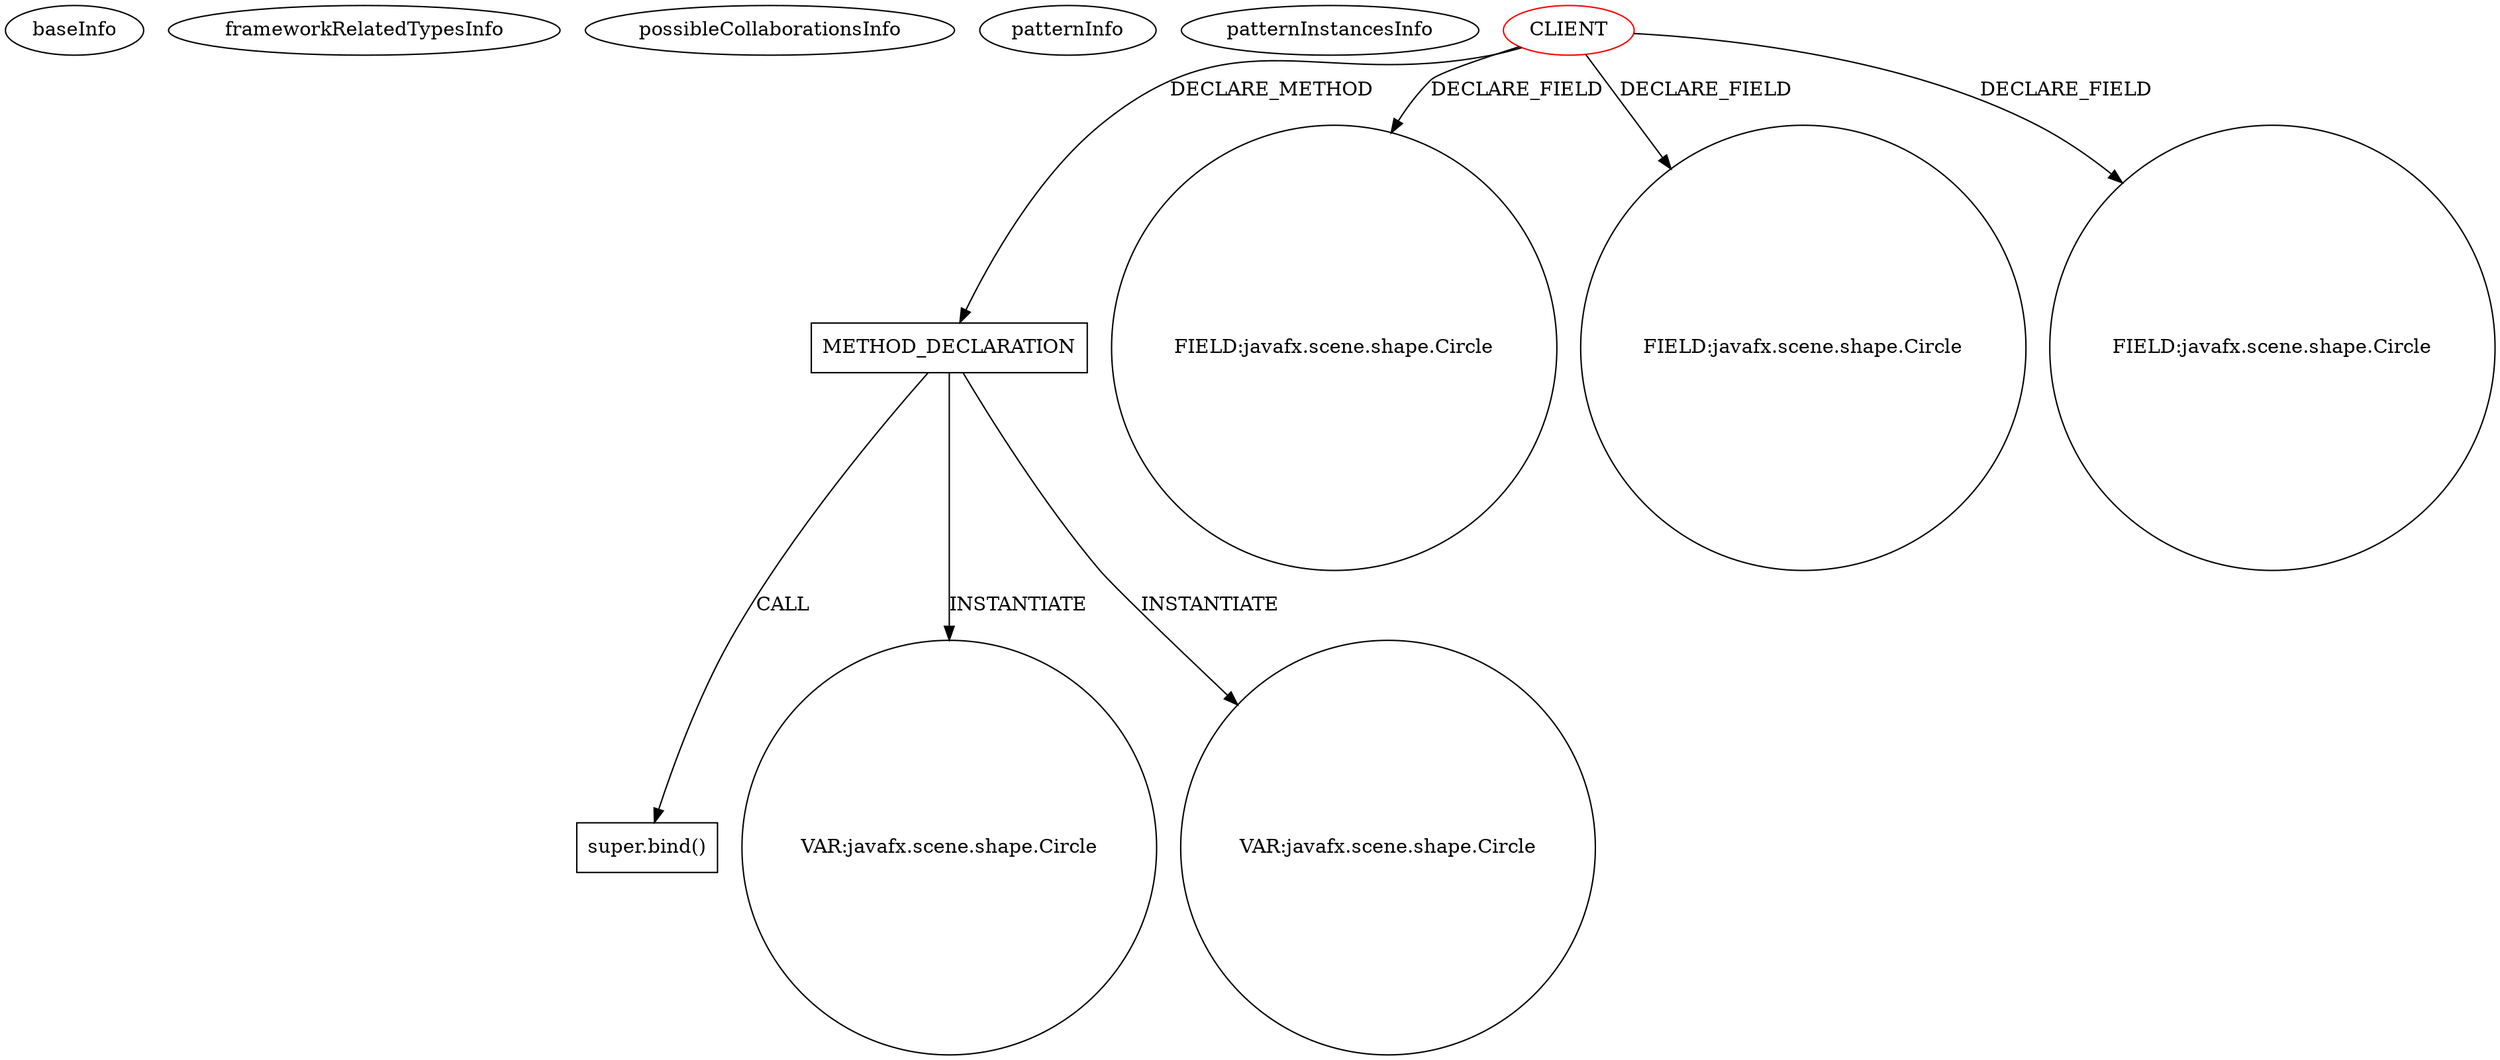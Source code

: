 digraph {
baseInfo[graphId=4001,category="pattern",isAnonymous=false,possibleRelation=false]
frameworkRelatedTypesInfo[]
possibleCollaborationsInfo[]
patternInfo[frequency=2.0,patternRootClient=0]
patternInstancesInfo[0="MrLoNee-RadialFx~/MrLoNee-RadialFx/RadialFx-master/src/com/mrlonee/radialfx/thermostat/NestNoCss.java~NestNoCss~985",1="MrLoNee-RadialFx~/MrLoNee-RadialFx/RadialFx-master/src/com/mrlonee/radialfx/thermostat/Nest.java~Nest~992"]
193[label="super.bind()",vertexType="SUPER_CALL",isFrameworkType=false,shape=box]
100[label="METHOD_DECLARATION",vertexType="CLIENT_METHOD_DECLARATION",isFrameworkType=false,shape=box]
0[label="CLIENT",vertexType="ROOT_CLIENT_CLASS_DECLARATION",isFrameworkType=false,color=red]
32[label="FIELD:javafx.scene.shape.Circle",vertexType="FIELD_DECLARATION",isFrameworkType=false,shape=circle]
28[label="FIELD:javafx.scene.shape.Circle",vertexType="FIELD_DECLARATION",isFrameworkType=false,shape=circle]
30[label="FIELD:javafx.scene.shape.Circle",vertexType="FIELD_DECLARATION",isFrameworkType=false,shape=circle]
139[label="VAR:javafx.scene.shape.Circle",vertexType="VARIABLE_EXPRESION",isFrameworkType=false,shape=circle]
102[label="VAR:javafx.scene.shape.Circle",vertexType="VARIABLE_EXPRESION",isFrameworkType=false,shape=circle]
100->139[label="INSTANTIATE"]
0->28[label="DECLARE_FIELD"]
0->100[label="DECLARE_METHOD"]
100->102[label="INSTANTIATE"]
100->193[label="CALL"]
0->30[label="DECLARE_FIELD"]
0->32[label="DECLARE_FIELD"]
}
